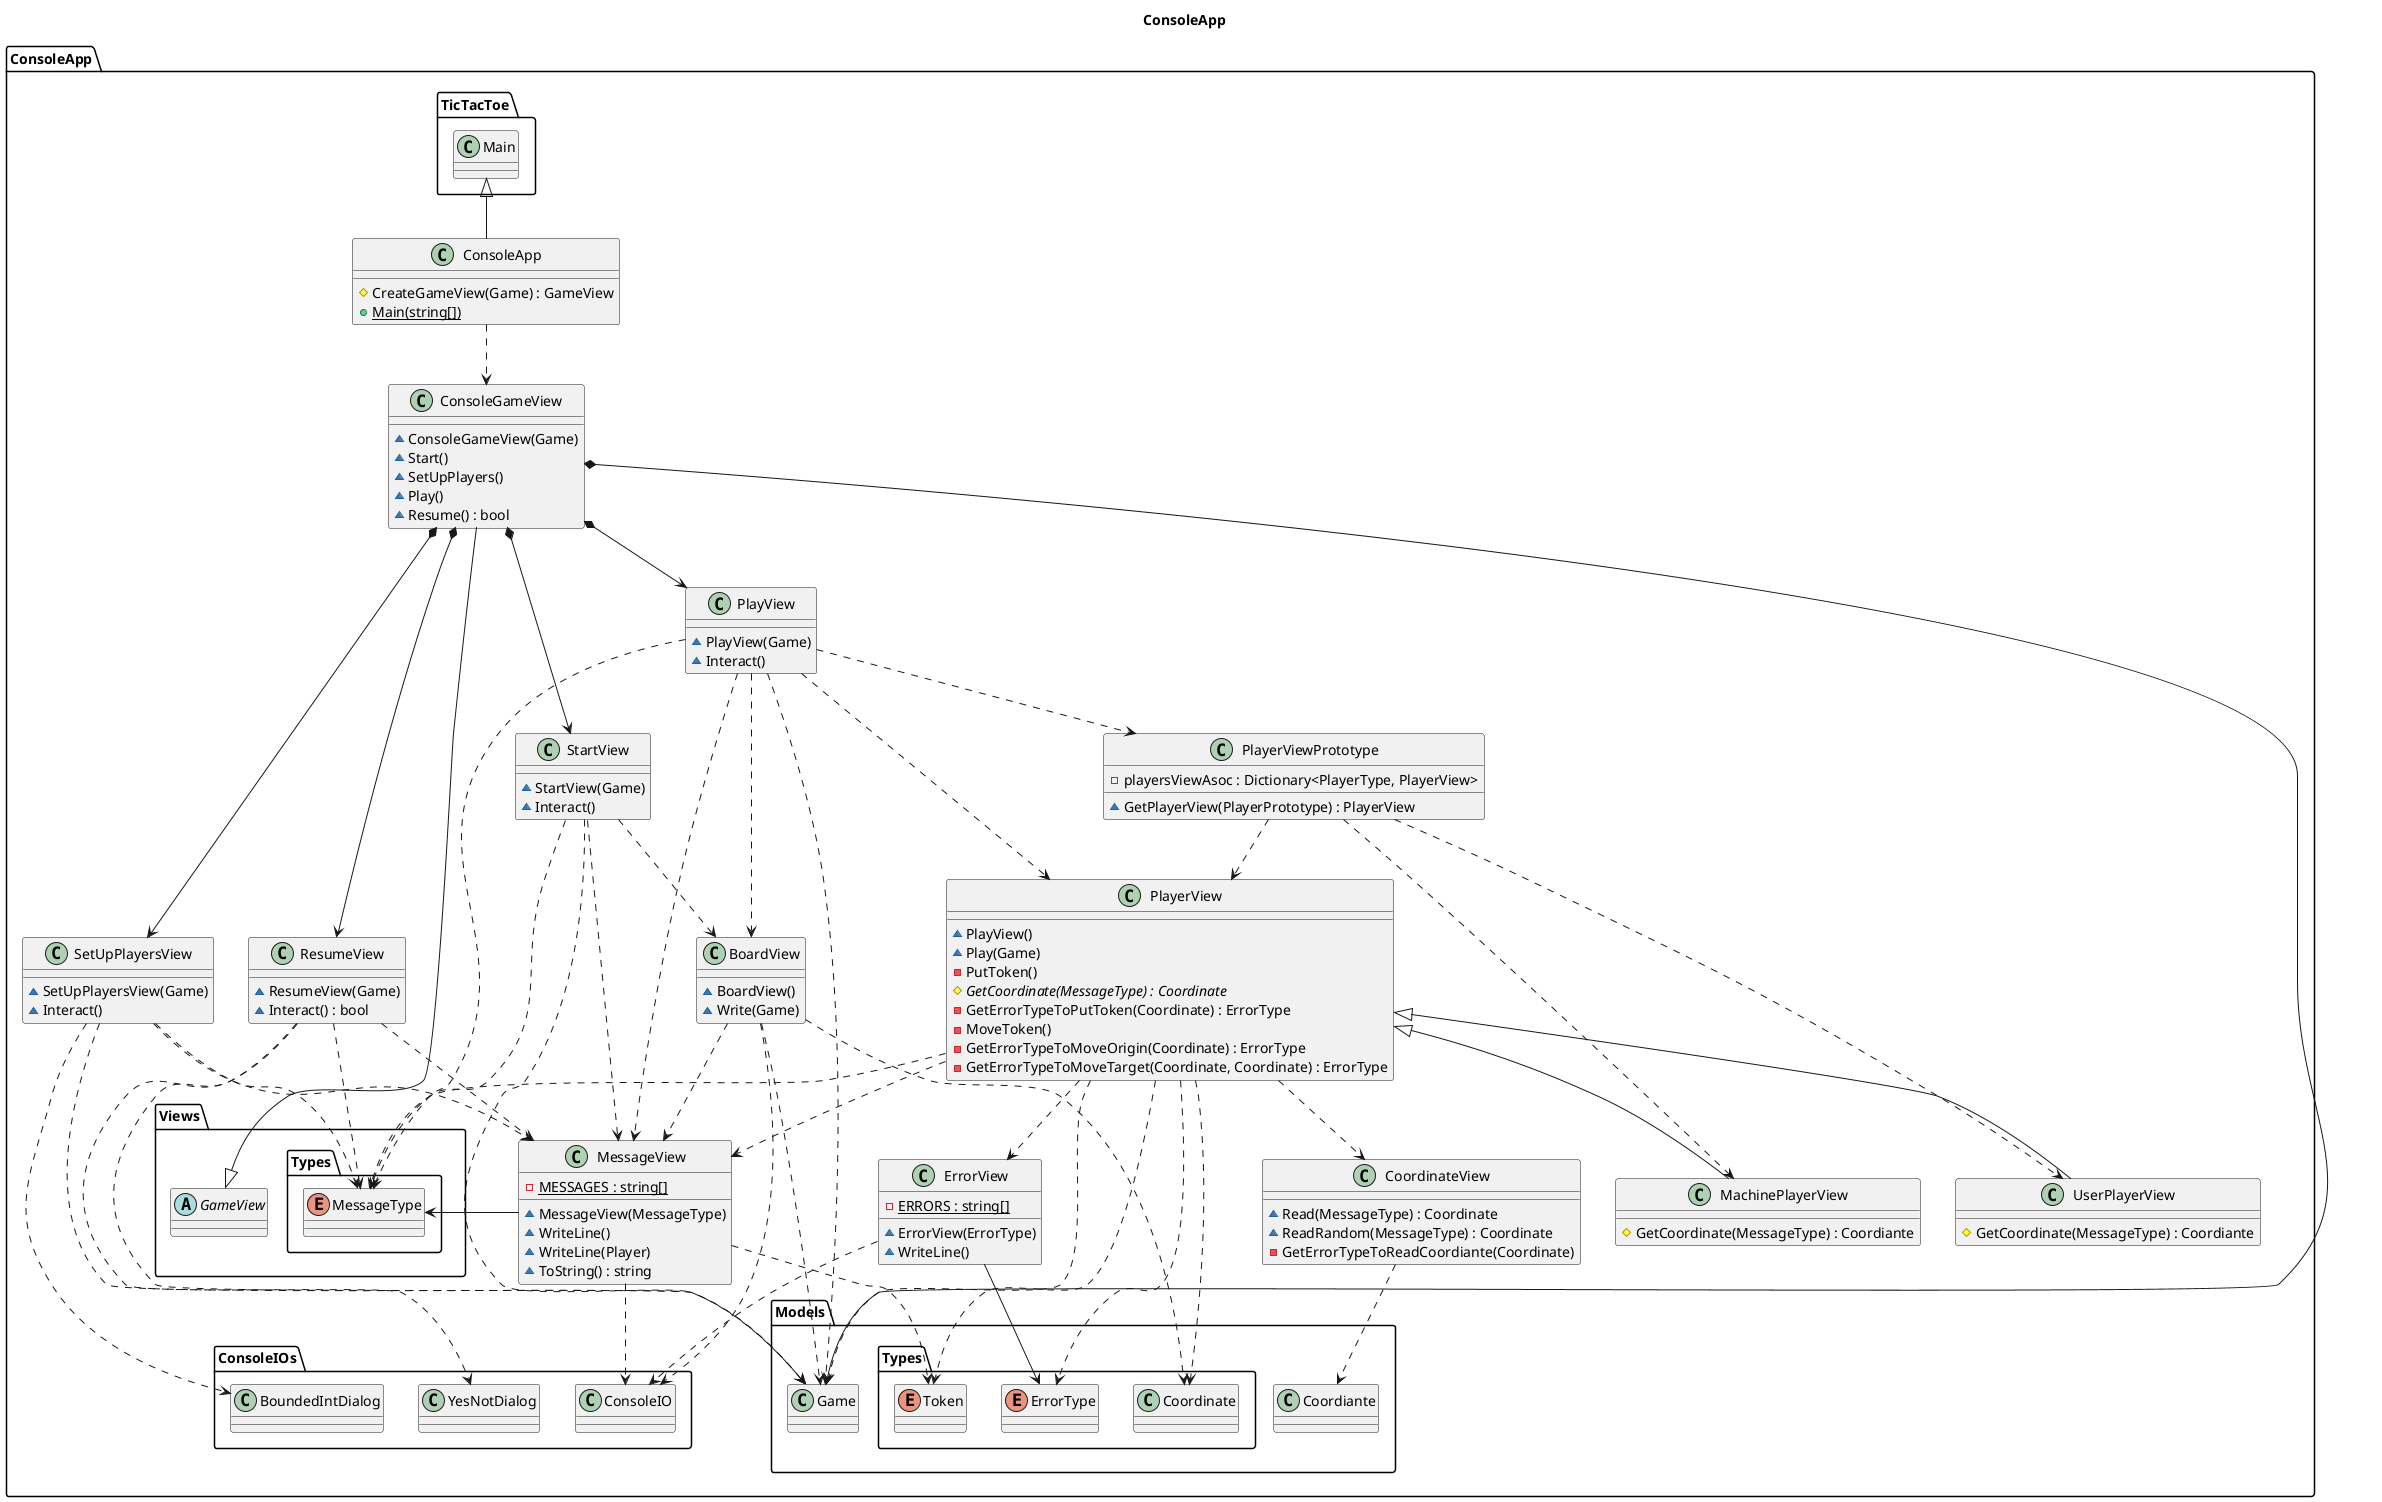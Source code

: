 @startuml TicTacToeConsoleApp
title ConsoleApp
namespace ConsoleApp{
    class ConsoleApp{
        #CreateGameView(Game) : GameView
        +{static} Main(string[])
    }
    ConsoleApp -up-|> TicTacToe.Main
    ConsoleApp .down.> ConsoleGameView
    
    abstract Views.GameView{}


    class ConsoleGameView{
        ~ConsoleGameView(Game)
        ~Start()
        ~SetUpPlayers()
        ~Play()
        ~Resume() : bool
    }
    ConsoleGameView -up-|> Views.GameView
    ConsoleGameView *--> Models.Game
    ConsoleGameView *--> StartView
    ConsoleGameView *--> SetUpPlayersView
    ConsoleGameView *--> PlayView
    ConsoleGameView *--> ResumeView

    class StartView{
        ~StartView(Game)
        ~Interact()
    }
    StartView ..> MessageView
    StartView ..> Views.Types.MessageType
    StartView ..> BoardView
    StartView ..> Models.Game

    class SetUpPlayersView{
        ~SetUpPlayersView(Game)
        ~Interact()
    }
    SetUpPlayersView ..> Models.Game
    SetUpPlayersView ..> MessageView
    SetUpPlayersView ..> Views.Types.MessageType
    SetUpPlayersView ..> ConsoleApp.ConsoleIOs.BoundedIntDialog

    class PlayView{
        ~PlayView(Game)
        ~Interact()
    }
    PlayView ..> Models.Game
    PlayView ..> PlayerView
    PlayView ..> PlayerViewPrototype
    PlayView ..> BoardView
    PlayView ..> MessageView
    PlayView ..> Views.Types.MessageType

    class ResumeView{
        ~ResumeView(Game)
        ~Interact() : bool
    }
    ResumeView ..> Models.Game
    ResumeView ..> MessageView
    ResumeView ..> Views.Types.MessageType
    ResumeView ..> ConsoleApp.ConsoleIOs.YesNotDialog

    class BoardView{
        ~BoardView()
        ~Write(Game)
    }
    BoardView ..> Models.Game
    BoardView ..> Models.Types.Coordinate
    BoardView ..> MessageView
    BoardView ..> ConsoleApp.ConsoleIOs.ConsoleIO  

    class PlayerView{
        ~PlayView()
        ~Play(Game)
        -PutToken()
        #{abstract} GetCoordinate(MessageType) : Coordinate
        -GetErrorTypeToPutToken(Coordinate) : ErrorType
        -MoveToken()
        -GetErrorTypeToMoveOrigin(Coordinate) : ErrorType
        -GetErrorTypeToMoveTarget(Coordinate, Coordinate) : ErrorType
    }
    PlayerView ..> Models.Game
    PlayerView <|-- MachinePlayerView
    PlayerView <|-- UserPlayerView
    PlayerView ..> Models.Types.Coordinate
    PlayerView ..> Models.Types.Token
    PlayerView ..> MessageView
    PlayerView ..> Views.Types.MessageType
    PlayerView ..> ErrorView
    PlayerView ..> Models.Types.ErrorType
    PlayerView ..> CoordinateView
    
    class MachinePlayerView{
        #GetCoordinate(MessageType) : Coordiante
    }

    class UserPlayerView{
        #GetCoordinate(MessageType) : Coordiante
    }

    class PlayerViewPrototype{
        -playersViewAsoc : Dictionary<PlayerType, PlayerView>
        ~GetPlayerView(PlayerPrototype) : PlayerView
    }
    PlayerViewPrototype ..> PlayerView
    PlayerViewPrototype ..> MachinePlayerView
    PlayerViewPrototype ..> UserPlayerView 
    
    class CoordinateView{
        ~Read(MessageType) : Coordinate
        ~ReadRandom(MessageType) : Coordinate
        -GetErrorTypeToReadCoordiante(Coordinate)
    }
    CoordinateView ..> Models.Coordiante

    class MessageView{
        -{static} MESSAGES : string[]
        ~MessageView(MessageType)
        ~WriteLine()
        ~WriteLine(Player)
        ~ToString() : string
    }
    MessageView --> Views.Types.MessageType
    MessageView ..> Models.Types.Token
    MessageView ..> ConsoleApp.ConsoleIOs.ConsoleIO

    class ErrorView{
        -{static} ERRORS : string[]
        ~ErrorView(ErrorType)
        ~WriteLine()
    }
    ErrorView --> Models.Types.ErrorType
    ErrorView ..> ConsoleApp.ConsoleIOs.ConsoleIO

    enum Views.Types.MessageType{}
    enum Models.Types.Token{}
    enum Models.Types.ErrorType{}
}

@enduml